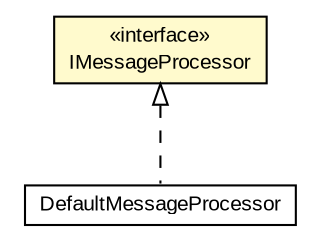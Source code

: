 #!/usr/local/bin/dot
#
# Class diagram 
# Generated by UMLGraph version R5_6-24-gf6e263 (http://www.umlgraph.org/)
#

digraph G {
	edge [fontname="arial",fontsize=10,labelfontname="arial",labelfontsize=10];
	node [fontname="arial",fontsize=10,shape=plaintext];
	nodesep=0.25;
	ranksep=0.5;
	// org.miloss.fgsms.agentcore.IMessageProcessor
	c399 [label=<<table title="org.miloss.fgsms.agentcore.IMessageProcessor" border="0" cellborder="1" cellspacing="0" cellpadding="2" port="p" bgcolor="lemonChiffon" href="./IMessageProcessor.html">
		<tr><td><table border="0" cellspacing="0" cellpadding="1">
<tr><td align="center" balign="center"> &#171;interface&#187; </td></tr>
<tr><td align="center" balign="center"> IMessageProcessor </td></tr>
		</table></td></tr>
		</table>>, URL="./IMessageProcessor.html", fontname="arial", fontcolor="black", fontsize=10.0];
	// org.miloss.fgsms.agentcore.DefaultMessageProcessor
	c403 [label=<<table title="org.miloss.fgsms.agentcore.DefaultMessageProcessor" border="0" cellborder="1" cellspacing="0" cellpadding="2" port="p" href="./DefaultMessageProcessor.html">
		<tr><td><table border="0" cellspacing="0" cellpadding="1">
<tr><td align="center" balign="center"> DefaultMessageProcessor </td></tr>
		</table></td></tr>
		</table>>, URL="./DefaultMessageProcessor.html", fontname="arial", fontcolor="black", fontsize=10.0];
	//org.miloss.fgsms.agentcore.DefaultMessageProcessor implements org.miloss.fgsms.agentcore.IMessageProcessor
	c399:p -> c403:p [dir=back,arrowtail=empty,style=dashed];
}

